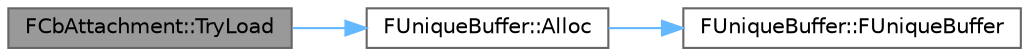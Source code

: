 digraph "FCbAttachment::TryLoad"
{
 // INTERACTIVE_SVG=YES
 // LATEX_PDF_SIZE
  bgcolor="transparent";
  edge [fontname=Helvetica,fontsize=10,labelfontname=Helvetica,labelfontsize=10];
  node [fontname=Helvetica,fontsize=10,shape=box,height=0.2,width=0.4];
  rankdir="LR";
  Node1 [id="Node000001",label="FCbAttachment::TryLoad",height=0.2,width=0.4,color="gray40", fillcolor="grey60", style="filled", fontcolor="black",tooltip="Load the attachment from compact binary as written by Save."];
  Node1 -> Node2 [id="edge1_Node000001_Node000002",color="steelblue1",style="solid",tooltip=" "];
  Node2 [id="Node000002",label="FUniqueBuffer::Alloc",height=0.2,width=0.4,color="grey40", fillcolor="white", style="filled",URL="$da/d4b/classFUniqueBuffer.html#ade1e6aa52d30a4e6205c67267b3f05e0",tooltip="Make an uninitialized owned buffer of the specified size."];
  Node2 -> Node3 [id="edge2_Node000002_Node000003",color="steelblue1",style="solid",tooltip=" "];
  Node3 [id="Node000003",label="FUniqueBuffer::FUniqueBuffer",height=0.2,width=0.4,color="grey40", fillcolor="white", style="filled",URL="$da/d4b/classFUniqueBuffer.html#a4ce74a21e8c60937288f2c9ad6382ecb",tooltip="Construct a null unique buffer."];
}
